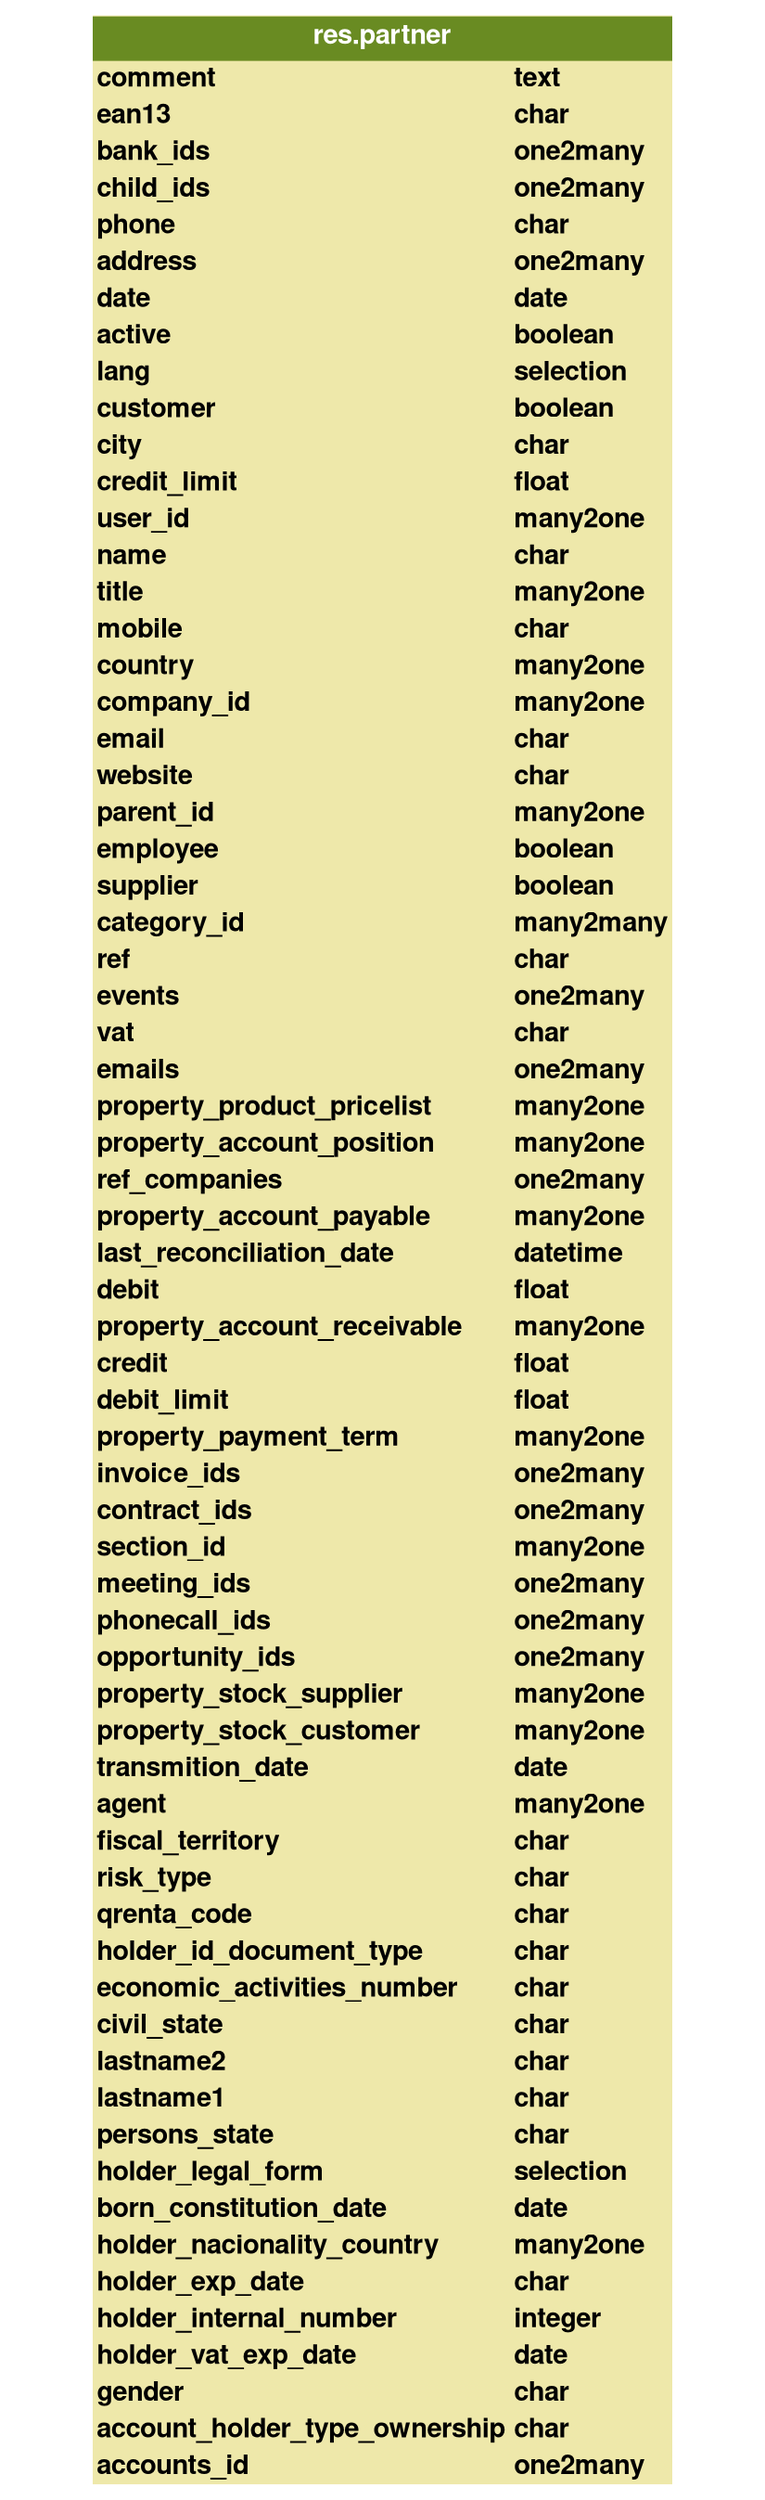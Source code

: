 digraph G {
	graph [fontsize="8.0", ratio=compress];
	node [label="\N"];
	graph [bb="0,0,388,1220"];
	ResPartner [label=<
        <TABLE BGCOLOR="palegoldenrod" BORDER="0" CELLBORDER="0" CELLSPACING="0">
            <TR>
                <TD COLSPAN="2" CELLPADDING="4" ALIGN="CENTER" BGCOLOR="olivedrab4">
                <FONT FACE="Helvetica Bold" COLOR="white">res.partner</FONT>
                </TD>
            </TR>
        
            <TR><TD ALIGN="LEFT" BORDER="0"
            ><FONT FACE="Helvetica Bold">comment</FONT
            ></TD>
            <TD ALIGN="LEFT"
            ><FONT FACE="Helvetica Bold">text</FONT
            ></TD></TR>
        
            <TR><TD ALIGN="LEFT" BORDER="0"
            ><FONT FACE="Helvetica Bold">ean13</FONT
            ></TD>
            <TD ALIGN="LEFT"
            ><FONT FACE="Helvetica Bold">char</FONT
            ></TD></TR>
        
            <TR><TD ALIGN="LEFT" BORDER="0"
            ><FONT FACE="Helvetica Bold">bank_ids</FONT
            ></TD>
            <TD ALIGN="LEFT"
            ><FONT FACE="Helvetica Bold">one2many</FONT
            ></TD></TR>
        
            <TR><TD ALIGN="LEFT" BORDER="0"
            ><FONT FACE="Helvetica Bold">child_ids</FONT
            ></TD>
            <TD ALIGN="LEFT"
            ><FONT FACE="Helvetica Bold">one2many</FONT
            ></TD></TR>
        
            <TR><TD ALIGN="LEFT" BORDER="0"
            ><FONT FACE="Helvetica Bold">phone</FONT
            ></TD>
            <TD ALIGN="LEFT"
            ><FONT FACE="Helvetica Bold">char</FONT
            ></TD></TR>
        
            <TR><TD ALIGN="LEFT" BORDER="0"
            ><FONT FACE="Helvetica Bold">address</FONT
            ></TD>
            <TD ALIGN="LEFT"
            ><FONT FACE="Helvetica Bold">one2many</FONT
            ></TD></TR>
        
            <TR><TD ALIGN="LEFT" BORDER="0"
            ><FONT FACE="Helvetica Bold">date</FONT
            ></TD>
            <TD ALIGN="LEFT"
            ><FONT FACE="Helvetica Bold">date</FONT
            ></TD></TR>
        
            <TR><TD ALIGN="LEFT" BORDER="0"
            ><FONT FACE="Helvetica Bold">active</FONT
            ></TD>
            <TD ALIGN="LEFT"
            ><FONT FACE="Helvetica Bold">boolean</FONT
            ></TD></TR>
        
            <TR><TD ALIGN="LEFT" BORDER="0"
            ><FONT FACE="Helvetica Bold">lang</FONT
            ></TD>
            <TD ALIGN="LEFT"
            ><FONT FACE="Helvetica Bold">selection</FONT
            ></TD></TR>
        
            <TR><TD ALIGN="LEFT" BORDER="0"
            ><FONT FACE="Helvetica Bold">customer</FONT
            ></TD>
            <TD ALIGN="LEFT"
            ><FONT FACE="Helvetica Bold">boolean</FONT
            ></TD></TR>
        
            <TR><TD ALIGN="LEFT" BORDER="0"
            ><FONT FACE="Helvetica Bold">city</FONT
            ></TD>
            <TD ALIGN="LEFT"
            ><FONT FACE="Helvetica Bold">char</FONT
            ></TD></TR>
        
            <TR><TD ALIGN="LEFT" BORDER="0"
            ><FONT FACE="Helvetica Bold">credit_limit</FONT
            ></TD>
            <TD ALIGN="LEFT"
            ><FONT FACE="Helvetica Bold">float</FONT
            ></TD></TR>
        
            <TR><TD ALIGN="LEFT" BORDER="0"
            ><FONT FACE="Helvetica Bold">user_id</FONT
            ></TD>
            <TD ALIGN="LEFT"
            ><FONT FACE="Helvetica Bold">many2one</FONT
            ></TD></TR>
        
            <TR><TD ALIGN="LEFT" BORDER="0"
            ><FONT FACE="Helvetica Bold">name</FONT
            ></TD>
            <TD ALIGN="LEFT"
            ><FONT FACE="Helvetica Bold">char</FONT
            ></TD></TR>
        
            <TR><TD ALIGN="LEFT" BORDER="0"
            ><FONT FACE="Helvetica Bold">title</FONT
            ></TD>
            <TD ALIGN="LEFT"
            ><FONT FACE="Helvetica Bold">many2one</FONT
            ></TD></TR>
        
            <TR><TD ALIGN="LEFT" BORDER="0"
            ><FONT FACE="Helvetica Bold">mobile</FONT
            ></TD>
            <TD ALIGN="LEFT"
            ><FONT FACE="Helvetica Bold">char</FONT
            ></TD></TR>
        
            <TR><TD ALIGN="LEFT" BORDER="0"
            ><FONT FACE="Helvetica Bold">country</FONT
            ></TD>
            <TD ALIGN="LEFT"
            ><FONT FACE="Helvetica Bold">many2one</FONT
            ></TD></TR>
        
            <TR><TD ALIGN="LEFT" BORDER="0"
            ><FONT FACE="Helvetica Bold">company_id</FONT
            ></TD>
            <TD ALIGN="LEFT"
            ><FONT FACE="Helvetica Bold">many2one</FONT
            ></TD></TR>
        
            <TR><TD ALIGN="LEFT" BORDER="0"
            ><FONT FACE="Helvetica Bold">email</FONT
            ></TD>
            <TD ALIGN="LEFT"
            ><FONT FACE="Helvetica Bold">char</FONT
            ></TD></TR>
        
            <TR><TD ALIGN="LEFT" BORDER="0"
            ><FONT FACE="Helvetica Bold">website</FONT
            ></TD>
            <TD ALIGN="LEFT"
            ><FONT FACE="Helvetica Bold">char</FONT
            ></TD></TR>
        
            <TR><TD ALIGN="LEFT" BORDER="0"
            ><FONT FACE="Helvetica Bold">parent_id</FONT
            ></TD>
            <TD ALIGN="LEFT"
            ><FONT FACE="Helvetica Bold">many2one</FONT
            ></TD></TR>
        
            <TR><TD ALIGN="LEFT" BORDER="0"
            ><FONT FACE="Helvetica Bold">employee</FONT
            ></TD>
            <TD ALIGN="LEFT"
            ><FONT FACE="Helvetica Bold">boolean</FONT
            ></TD></TR>
        
            <TR><TD ALIGN="LEFT" BORDER="0"
            ><FONT FACE="Helvetica Bold">supplier</FONT
            ></TD>
            <TD ALIGN="LEFT"
            ><FONT FACE="Helvetica Bold">boolean</FONT
            ></TD></TR>
        
            <TR><TD ALIGN="LEFT" BORDER="0"
            ><FONT FACE="Helvetica Bold">category_id</FONT
            ></TD>
            <TD ALIGN="LEFT"
            ><FONT FACE="Helvetica Bold">many2many</FONT
            ></TD></TR>
        
            <TR><TD ALIGN="LEFT" BORDER="0"
            ><FONT FACE="Helvetica Bold">ref</FONT
            ></TD>
            <TD ALIGN="LEFT"
            ><FONT FACE="Helvetica Bold">char</FONT
            ></TD></TR>
        
            <TR><TD ALIGN="LEFT" BORDER="0"
            ><FONT FACE="Helvetica Bold">events</FONT
            ></TD>
            <TD ALIGN="LEFT"
            ><FONT FACE="Helvetica Bold">one2many</FONT
            ></TD></TR>
        
            <TR><TD ALIGN="LEFT" BORDER="0"
            ><FONT FACE="Helvetica Bold">vat</FONT
            ></TD>
            <TD ALIGN="LEFT"
            ><FONT FACE="Helvetica Bold">char</FONT
            ></TD></TR>
        
            <TR><TD ALIGN="LEFT" BORDER="0"
            ><FONT FACE="Helvetica Bold">emails</FONT
            ></TD>
            <TD ALIGN="LEFT"
            ><FONT FACE="Helvetica Bold">one2many</FONT
            ></TD></TR>
        
            <TR><TD ALIGN="LEFT" BORDER="0"
            ><FONT FACE="Helvetica Bold">property_product_pricelist</FONT
            ></TD>
            <TD ALIGN="LEFT"
            ><FONT FACE="Helvetica Bold">many2one</FONT
            ></TD></TR>
        
            <TR><TD ALIGN="LEFT" BORDER="0"
            ><FONT FACE="Helvetica Bold">property_account_position</FONT
            ></TD>
            <TD ALIGN="LEFT"
            ><FONT FACE="Helvetica Bold">many2one</FONT
            ></TD></TR>
        
            <TR><TD ALIGN="LEFT" BORDER="0"
            ><FONT FACE="Helvetica Bold">ref_companies</FONT
            ></TD>
            <TD ALIGN="LEFT"
            ><FONT FACE="Helvetica Bold">one2many</FONT
            ></TD></TR>
        
            <TR><TD ALIGN="LEFT" BORDER="0"
            ><FONT FACE="Helvetica Bold">property_account_payable</FONT
            ></TD>
            <TD ALIGN="LEFT"
            ><FONT FACE="Helvetica Bold">many2one</FONT
            ></TD></TR>
        
            <TR><TD ALIGN="LEFT" BORDER="0"
            ><FONT FACE="Helvetica Bold">last_reconciliation_date</FONT
            ></TD>
            <TD ALIGN="LEFT"
            ><FONT FACE="Helvetica Bold">datetime</FONT
            ></TD></TR>
        
            <TR><TD ALIGN="LEFT" BORDER="0"
            ><FONT FACE="Helvetica Bold">debit</FONT
            ></TD>
            <TD ALIGN="LEFT"
            ><FONT FACE="Helvetica Bold">float</FONT
            ></TD></TR>
        
            <TR><TD ALIGN="LEFT" BORDER="0"
            ><FONT FACE="Helvetica Bold">property_account_receivable</FONT
            ></TD>
            <TD ALIGN="LEFT"
            ><FONT FACE="Helvetica Bold">many2one</FONT
            ></TD></TR>
        
            <TR><TD ALIGN="LEFT" BORDER="0"
            ><FONT FACE="Helvetica Bold">credit</FONT
            ></TD>
            <TD ALIGN="LEFT"
            ><FONT FACE="Helvetica Bold">float</FONT
            ></TD></TR>
        
            <TR><TD ALIGN="LEFT" BORDER="0"
            ><FONT FACE="Helvetica Bold">debit_limit</FONT
            ></TD>
            <TD ALIGN="LEFT"
            ><FONT FACE="Helvetica Bold">float</FONT
            ></TD></TR>
        
            <TR><TD ALIGN="LEFT" BORDER="0"
            ><FONT FACE="Helvetica Bold">property_payment_term</FONT
            ></TD>
            <TD ALIGN="LEFT"
            ><FONT FACE="Helvetica Bold">many2one</FONT
            ></TD></TR>
        
            <TR><TD ALIGN="LEFT" BORDER="0"
            ><FONT FACE="Helvetica Bold">invoice_ids</FONT
            ></TD>
            <TD ALIGN="LEFT"
            ><FONT FACE="Helvetica Bold">one2many</FONT
            ></TD></TR>
        
            <TR><TD ALIGN="LEFT" BORDER="0"
            ><FONT FACE="Helvetica Bold">contract_ids</FONT
            ></TD>
            <TD ALIGN="LEFT"
            ><FONT FACE="Helvetica Bold">one2many</FONT
            ></TD></TR>
        
            <TR><TD ALIGN="LEFT" BORDER="0"
            ><FONT FACE="Helvetica Bold">section_id</FONT
            ></TD>
            <TD ALIGN="LEFT"
            ><FONT FACE="Helvetica Bold">many2one</FONT
            ></TD></TR>
        
            <TR><TD ALIGN="LEFT" BORDER="0"
            ><FONT FACE="Helvetica Bold">meeting_ids</FONT
            ></TD>
            <TD ALIGN="LEFT"
            ><FONT FACE="Helvetica Bold">one2many</FONT
            ></TD></TR>
        
            <TR><TD ALIGN="LEFT" BORDER="0"
            ><FONT FACE="Helvetica Bold">phonecall_ids</FONT
            ></TD>
            <TD ALIGN="LEFT"
            ><FONT FACE="Helvetica Bold">one2many</FONT
            ></TD></TR>
        
            <TR><TD ALIGN="LEFT" BORDER="0"
            ><FONT FACE="Helvetica Bold">opportunity_ids</FONT
            ></TD>
            <TD ALIGN="LEFT"
            ><FONT FACE="Helvetica Bold">one2many</FONT
            ></TD></TR>
        
            <TR><TD ALIGN="LEFT" BORDER="0"
            ><FONT FACE="Helvetica Bold">property_stock_supplier</FONT
            ></TD>
            <TD ALIGN="LEFT"
            ><FONT FACE="Helvetica Bold">many2one</FONT
            ></TD></TR>
        
            <TR><TD ALIGN="LEFT" BORDER="0"
            ><FONT FACE="Helvetica Bold">property_stock_customer</FONT
            ></TD>
            <TD ALIGN="LEFT"
            ><FONT FACE="Helvetica Bold">many2one</FONT
            ></TD></TR>
        
            <TR><TD ALIGN="LEFT" BORDER="0"
            ><FONT FACE="Helvetica Bold">transmition_date</FONT
            ></TD>
            <TD ALIGN="LEFT"
            ><FONT FACE="Helvetica Bold">date</FONT
            ></TD></TR>
        
            <TR><TD ALIGN="LEFT" BORDER="0"
            ><FONT FACE="Helvetica Bold">agent</FONT
            ></TD>
            <TD ALIGN="LEFT"
            ><FONT FACE="Helvetica Bold">many2one</FONT
            ></TD></TR>
        
            <TR><TD ALIGN="LEFT" BORDER="0"
            ><FONT FACE="Helvetica Bold">fiscal_territory</FONT
            ></TD>
            <TD ALIGN="LEFT"
            ><FONT FACE="Helvetica Bold">char</FONT
            ></TD></TR>
        
            <TR><TD ALIGN="LEFT" BORDER="0"
            ><FONT FACE="Helvetica Bold">risk_type</FONT
            ></TD>
            <TD ALIGN="LEFT"
            ><FONT FACE="Helvetica Bold">char</FONT
            ></TD></TR>
        
            <TR><TD ALIGN="LEFT" BORDER="0"
            ><FONT FACE="Helvetica Bold">qrenta_code</FONT
            ></TD>
            <TD ALIGN="LEFT"
            ><FONT FACE="Helvetica Bold">char</FONT
            ></TD></TR>
        
            <TR><TD ALIGN="LEFT" BORDER="0"
            ><FONT FACE="Helvetica Bold">holder_id_document_type</FONT
            ></TD>
            <TD ALIGN="LEFT"
            ><FONT FACE="Helvetica Bold">char</FONT
            ></TD></TR>
        
            <TR><TD ALIGN="LEFT" BORDER="0"
            ><FONT FACE="Helvetica Bold">economic_activities_number</FONT
            ></TD>
            <TD ALIGN="LEFT"
            ><FONT FACE="Helvetica Bold">char</FONT
            ></TD></TR>
        
            <TR><TD ALIGN="LEFT" BORDER="0"
            ><FONT FACE="Helvetica Bold">civil_state</FONT
            ></TD>
            <TD ALIGN="LEFT"
            ><FONT FACE="Helvetica Bold">char</FONT
            ></TD></TR>
        
            <TR><TD ALIGN="LEFT" BORDER="0"
            ><FONT FACE="Helvetica Bold">lastname2</FONT
            ></TD>
            <TD ALIGN="LEFT"
            ><FONT FACE="Helvetica Bold">char</FONT
            ></TD></TR>
        
            <TR><TD ALIGN="LEFT" BORDER="0"
            ><FONT FACE="Helvetica Bold">lastname1</FONT
            ></TD>
            <TD ALIGN="LEFT"
            ><FONT FACE="Helvetica Bold">char</FONT
            ></TD></TR>
        
            <TR><TD ALIGN="LEFT" BORDER="0"
            ><FONT FACE="Helvetica Bold">persons_state</FONT
            ></TD>
            <TD ALIGN="LEFT"
            ><FONT FACE="Helvetica Bold">char</FONT
            ></TD></TR>
        
            <TR><TD ALIGN="LEFT" BORDER="0"
            ><FONT FACE="Helvetica Bold">holder_legal_form</FONT
            ></TD>
            <TD ALIGN="LEFT"
            ><FONT FACE="Helvetica Bold">selection</FONT
            ></TD></TR>
        
            <TR><TD ALIGN="LEFT" BORDER="0"
            ><FONT FACE="Helvetica Bold">born_constitution_date</FONT
            ></TD>
            <TD ALIGN="LEFT"
            ><FONT FACE="Helvetica Bold">date</FONT
            ></TD></TR>
        
            <TR><TD ALIGN="LEFT" BORDER="0"
            ><FONT FACE="Helvetica Bold">holder_nacionality_country</FONT
            ></TD>
            <TD ALIGN="LEFT"
            ><FONT FACE="Helvetica Bold">many2one</FONT
            ></TD></TR>
        
            <TR><TD ALIGN="LEFT" BORDER="0"
            ><FONT FACE="Helvetica Bold">holder_exp_date</FONT
            ></TD>
            <TD ALIGN="LEFT"
            ><FONT FACE="Helvetica Bold">char</FONT
            ></TD></TR>
        
            <TR><TD ALIGN="LEFT" BORDER="0"
            ><FONT FACE="Helvetica Bold">holder_internal_number</FONT
            ></TD>
            <TD ALIGN="LEFT"
            ><FONT FACE="Helvetica Bold">integer</FONT
            ></TD></TR>
        
            <TR><TD ALIGN="LEFT" BORDER="0"
            ><FONT FACE="Helvetica Bold">holder_vat_exp_date</FONT
            ></TD>
            <TD ALIGN="LEFT"
            ><FONT FACE="Helvetica Bold">date</FONT
            ></TD></TR>
        
            <TR><TD ALIGN="LEFT" BORDER="0"
            ><FONT FACE="Helvetica Bold">gender</FONT
            ></TD>
            <TD ALIGN="LEFT"
            ><FONT FACE="Helvetica Bold">char</FONT
            ></TD></TR>
        
            <TR><TD ALIGN="LEFT" BORDER="0"
            ><FONT FACE="Helvetica Bold">account_holder_type_ownership</FONT
            ></TD>
            <TD ALIGN="LEFT"
            ><FONT FACE="Helvetica Bold">char</FONT
            ></TD></TR>
        
            <TR><TD ALIGN="LEFT" BORDER="0"
            ><FONT FACE="Helvetica Bold">accounts_id</FONT
            ></TD>
            <TD ALIGN="LEFT"
            ><FONT FACE="Helvetica Bold">one2many</FONT
            ></TD></TR>
        
        </TABLE>
        >, shape=none, pos="194,610", width="5.3889", height="16.931"];
}

